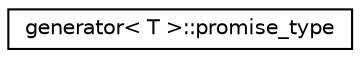 digraph "Graphical Class Hierarchy"
{
 // LATEX_PDF_SIZE
  edge [fontname="Helvetica",fontsize="10",labelfontname="Helvetica",labelfontsize="10"];
  node [fontname="Helvetica",fontsize="10",shape=record];
  rankdir="LR";
  Node0 [label="generator\< T \>::promise_type",height=0.2,width=0.4,color="black", fillcolor="white", style="filled",URL="$structgenerator_1_1promise__type.html",tooltip=" "];
}
